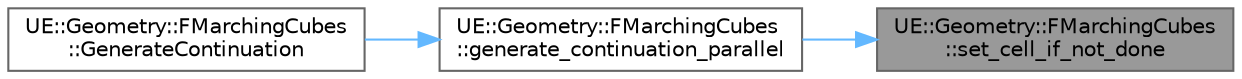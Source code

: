 digraph "UE::Geometry::FMarchingCubes::set_cell_if_not_done"
{
 // INTERACTIVE_SVG=YES
 // LATEX_PDF_SIZE
  bgcolor="transparent";
  edge [fontname=Helvetica,fontsize=10,labelfontname=Helvetica,labelfontsize=10];
  node [fontname=Helvetica,fontsize=10,shape=box,height=0.2,width=0.4];
  rankdir="RL";
  Node1 [id="Node000001",label="UE::Geometry::FMarchingCubes\l::set_cell_if_not_done",height=0.2,width=0.4,color="gray40", fillcolor="grey60", style="filled", fontcolor="black",tooltip=" "];
  Node1 -> Node2 [id="edge1_Node000001_Node000002",dir="back",color="steelblue1",style="solid",tooltip=" "];
  Node2 [id="Node000002",label="UE::Geometry::FMarchingCubes\l::generate_continuation_parallel",height=0.2,width=0.4,color="grey40", fillcolor="white", style="filled",URL="$d2/d3c/classUE_1_1Geometry_1_1FMarchingCubes.html#adf0c2ffae1520215b263d1195bf7c00e",tooltip="parallel seed evaluation"];
  Node2 -> Node3 [id="edge2_Node000002_Node000003",dir="back",color="steelblue1",style="solid",tooltip=" "];
  Node3 [id="Node000003",label="UE::Geometry::FMarchingCubes\l::GenerateContinuation",height=0.2,width=0.4,color="grey40", fillcolor="white", style="filled",URL="$d2/d3c/classUE_1_1Geometry_1_1FMarchingCubes.html#ae02d2191253ca747bac045dd9136e4dc",tooltip=" "];
}
